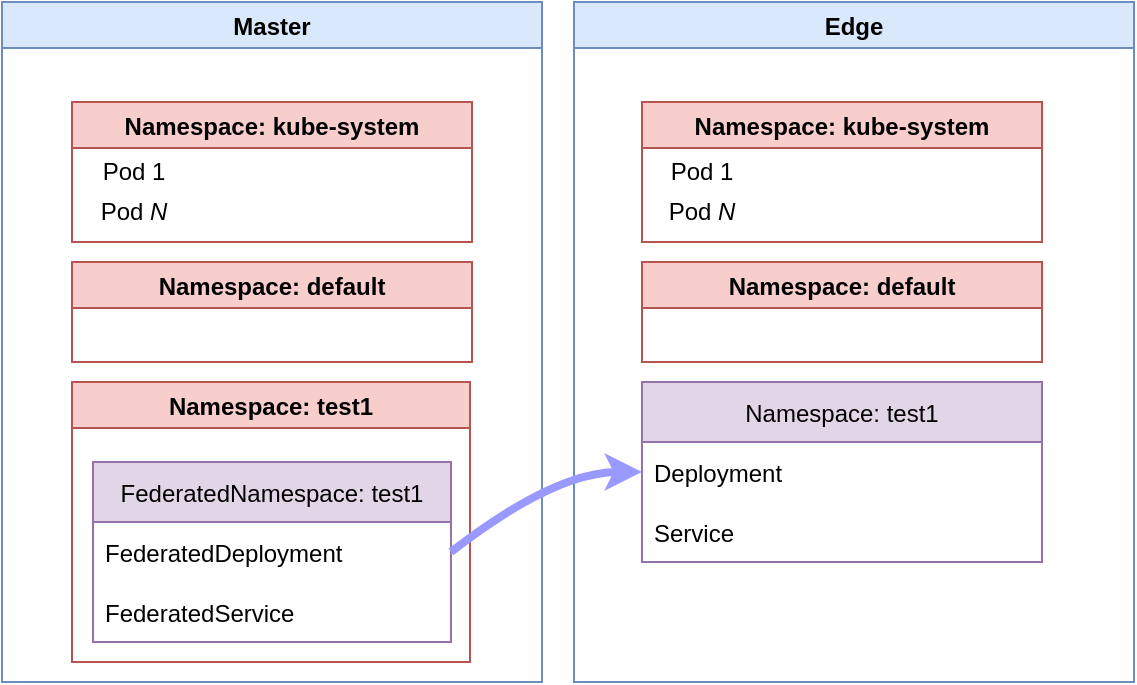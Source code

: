 <mxfile version="15.8.2" type="device"><diagram id="rYY8fqenSFBO8Kbhpyr7" name="Page-1"><mxGraphModel dx="1276" dy="858" grid="1" gridSize="10" guides="1" tooltips="1" connect="1" arrows="1" fold="1" page="1" pageScale="1" pageWidth="827" pageHeight="1169" math="0" shadow="0"><root><mxCell id="0"/><mxCell id="1" parent="0"/><mxCell id="7Gyt3MfDiQAnspkIPtZQ-1" value="Master" style="swimlane;fillColor=#dae8fc;strokeColor=#6c8ebf;" vertex="1" parent="1"><mxGeometry x="144" y="100" width="270" height="340" as="geometry"/></mxCell><mxCell id="7Gyt3MfDiQAnspkIPtZQ-11" value="Namespace: test1" style="swimlane;fillColor=#f8cecc;strokeColor=#b85450;" vertex="1" parent="7Gyt3MfDiQAnspkIPtZQ-1"><mxGeometry x="35" y="190" width="199" height="140" as="geometry"/></mxCell><mxCell id="7Gyt3MfDiQAnspkIPtZQ-20" value="FederatedNamespace: test1" style="swimlane;fontStyle=0;childLayout=stackLayout;horizontal=1;startSize=30;horizontalStack=0;resizeParent=1;resizeParentMax=0;resizeLast=0;collapsible=1;marginBottom=0;fillColor=#e1d5e7;strokeColor=#9673a6;" vertex="1" parent="7Gyt3MfDiQAnspkIPtZQ-11"><mxGeometry x="10.5" y="40" width="179" height="90" as="geometry"/></mxCell><mxCell id="7Gyt3MfDiQAnspkIPtZQ-21" value="FederatedDeployment" style="text;strokeColor=none;fillColor=none;align=left;verticalAlign=middle;spacingLeft=4;spacingRight=4;overflow=hidden;points=[[0,0.5],[1,0.5]];portConstraint=eastwest;rotatable=0;" vertex="1" parent="7Gyt3MfDiQAnspkIPtZQ-20"><mxGeometry y="30" width="179" height="30" as="geometry"/></mxCell><mxCell id="7Gyt3MfDiQAnspkIPtZQ-22" value="FederatedService" style="text;strokeColor=none;fillColor=none;align=left;verticalAlign=middle;spacingLeft=4;spacingRight=4;overflow=hidden;points=[[0,0.5],[1,0.5]];portConstraint=eastwest;rotatable=0;" vertex="1" parent="7Gyt3MfDiQAnspkIPtZQ-20"><mxGeometry y="60" width="179" height="30" as="geometry"/></mxCell><mxCell id="7Gyt3MfDiQAnspkIPtZQ-12" value="Namespace: default" style="swimlane;fillColor=#f8cecc;strokeColor=#b85450;" vertex="1" parent="7Gyt3MfDiQAnspkIPtZQ-1"><mxGeometry x="35" y="130" width="200" height="50" as="geometry"/></mxCell><mxCell id="7Gyt3MfDiQAnspkIPtZQ-14" value="Namespace: kube-system" style="swimlane;fillColor=#f8cecc;strokeColor=#b85450;" vertex="1" parent="7Gyt3MfDiQAnspkIPtZQ-1"><mxGeometry x="35" y="50" width="200" height="70" as="geometry"/></mxCell><mxCell id="7Gyt3MfDiQAnspkIPtZQ-16" value="Pod 1" style="text;html=1;strokeColor=none;fillColor=none;align=center;verticalAlign=middle;whiteSpace=wrap;rounded=0;" vertex="1" parent="7Gyt3MfDiQAnspkIPtZQ-14"><mxGeometry x="1" y="20" width="60" height="30" as="geometry"/></mxCell><mxCell id="7Gyt3MfDiQAnspkIPtZQ-18" value="Pod &lt;i&gt;N&lt;/i&gt;" style="text;html=1;strokeColor=none;fillColor=none;align=center;verticalAlign=middle;whiteSpace=wrap;rounded=0;" vertex="1" parent="7Gyt3MfDiQAnspkIPtZQ-14"><mxGeometry x="1" y="40" width="60" height="30" as="geometry"/></mxCell><mxCell id="7Gyt3MfDiQAnspkIPtZQ-2" value="Edge" style="swimlane;fillColor=#dae8fc;strokeColor=#6c8ebf;" vertex="1" parent="1"><mxGeometry x="430" y="100" width="280" height="340" as="geometry"/></mxCell><mxCell id="7Gyt3MfDiQAnspkIPtZQ-7" value="Namespace: test1" style="swimlane;fontStyle=0;childLayout=stackLayout;horizontal=1;startSize=30;horizontalStack=0;resizeParent=1;resizeParentMax=0;resizeLast=0;collapsible=1;marginBottom=0;fillColor=#e1d5e7;strokeColor=#9673a6;" vertex="1" parent="7Gyt3MfDiQAnspkIPtZQ-2"><mxGeometry x="34" y="190" width="200" height="90" as="geometry"/></mxCell><mxCell id="7Gyt3MfDiQAnspkIPtZQ-8" value="Deployment" style="text;strokeColor=none;fillColor=none;align=left;verticalAlign=middle;spacingLeft=4;spacingRight=4;overflow=hidden;points=[[0,0.5],[1,0.5]];portConstraint=eastwest;rotatable=0;" vertex="1" parent="7Gyt3MfDiQAnspkIPtZQ-7"><mxGeometry y="30" width="200" height="30" as="geometry"/></mxCell><mxCell id="7Gyt3MfDiQAnspkIPtZQ-9" value="Service" style="text;strokeColor=none;fillColor=none;align=left;verticalAlign=middle;spacingLeft=4;spacingRight=4;overflow=hidden;points=[[0,0.5],[1,0.5]];portConstraint=eastwest;rotatable=0;" vertex="1" parent="7Gyt3MfDiQAnspkIPtZQ-7"><mxGeometry y="60" width="200" height="30" as="geometry"/></mxCell><mxCell id="7Gyt3MfDiQAnspkIPtZQ-13" value="Namespace: default" style="swimlane;fillColor=#f8cecc;strokeColor=#b85450;" vertex="1" parent="7Gyt3MfDiQAnspkIPtZQ-2"><mxGeometry x="34" y="130" width="200" height="50" as="geometry"/></mxCell><mxCell id="7Gyt3MfDiQAnspkIPtZQ-15" value="Namespace: kube-system" style="swimlane;fillColor=#f8cecc;strokeColor=#b85450;" vertex="1" parent="7Gyt3MfDiQAnspkIPtZQ-2"><mxGeometry x="34" y="50" width="200" height="70" as="geometry"/></mxCell><mxCell id="7Gyt3MfDiQAnspkIPtZQ-17" value="Pod 1" style="text;html=1;strokeColor=none;fillColor=none;align=center;verticalAlign=middle;whiteSpace=wrap;rounded=0;" vertex="1" parent="7Gyt3MfDiQAnspkIPtZQ-15"><mxGeometry y="20" width="60" height="30" as="geometry"/></mxCell><mxCell id="7Gyt3MfDiQAnspkIPtZQ-19" value="Pod &lt;i&gt;N&lt;/i&gt;" style="text;html=1;strokeColor=none;fillColor=none;align=center;verticalAlign=middle;whiteSpace=wrap;rounded=0;" vertex="1" parent="7Gyt3MfDiQAnspkIPtZQ-15"><mxGeometry y="40" width="60" height="30" as="geometry"/></mxCell><mxCell id="7Gyt3MfDiQAnspkIPtZQ-24" value="" style="curved=1;endArrow=classic;html=1;rounded=0;exitX=1;exitY=0.5;exitDx=0;exitDy=0;entryX=0;entryY=0.5;entryDx=0;entryDy=0;strokeColor=#9999FF;strokeWidth=4;" edge="1" parent="1" source="7Gyt3MfDiQAnspkIPtZQ-21" target="7Gyt3MfDiQAnspkIPtZQ-8"><mxGeometry width="50" height="50" relative="1" as="geometry"><mxPoint x="380" y="460" as="sourcePoint"/><mxPoint x="500" y="380" as="targetPoint"/><Array as="points"><mxPoint x="420" y="335"/></Array></mxGeometry></mxCell></root></mxGraphModel></diagram></mxfile>